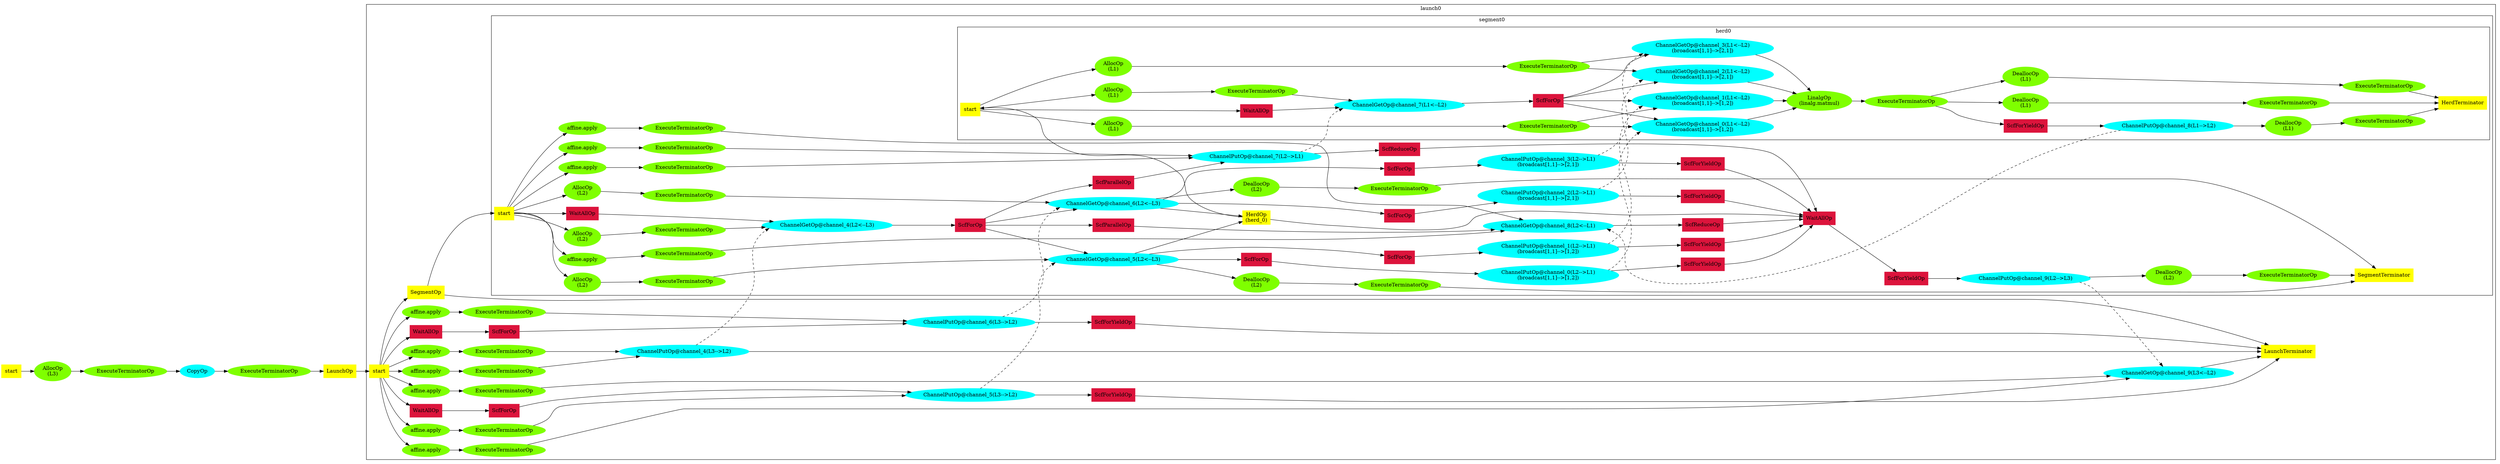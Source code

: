 digraph host {
graph [
rankdir=LR];
subgraph "" {
42[color=cyan, label="ChannelPutOp@channel_0(L2-->L1)
(broadcast[1,1]-->[1,2])", shape=oval, style=filled];
89[color=cyan, label="ChannelGetOp@channel_0(L1<--L2)
(broadcast[1,1]-->[1,2])", shape=oval, style=filled];
45[color=cyan, label="ChannelPutOp@channel_1(L2-->L1)
(broadcast[1,1]-->[1,2])", shape=oval, style=filled];
90[color=cyan, label="ChannelGetOp@channel_1(L1<--L2)
(broadcast[1,1]-->[1,2])", shape=oval, style=filled];
48[color=cyan, label="ChannelPutOp@channel_2(L2-->L1)
(broadcast[1,1]-->[2,1])", shape=oval, style=filled];
91[color=cyan, label="ChannelGetOp@channel_2(L1<--L2)
(broadcast[1,1]-->[2,1])", shape=oval, style=filled];
51[color=cyan, label="ChannelPutOp@channel_3(L2-->L1)
(broadcast[1,1]-->[2,1])", shape=oval, style=filled];
92[color=cyan, label="ChannelGetOp@channel_3(L1<--L2)
(broadcast[1,1]-->[2,1])", shape=oval, style=filled];
11[color=cyan, label="ChannelPutOp@channel_4(L3-->L2)
", shape=oval, style=filled];
35[color=cyan, label="ChannelGetOp@channel_4(L2<--L3)
", shape=oval, style=filled];
15[color=cyan, label="ChannelPutOp@channel_5(L3-->L2)
", shape=oval, style=filled];
40[color=cyan, label="ChannelGetOp@channel_5(L2<--L3)
", shape=oval, style=filled];
21[color=cyan, label="ChannelPutOp@channel_6(L3-->L2)
", shape=oval, style=filled];
41[color=cyan, label="ChannelGetOp@channel_6(L2<--L3)
", shape=oval, style=filled];
58[color=cyan, label="ChannelPutOp@channel_7(L2-->L1)
", shape=oval, style=filled];
84[color=cyan, label="ChannelGetOp@channel_7(L1<--L2)
", shape=oval, style=filled];
101[color=cyan, label="ChannelPutOp@channel_8(L1-->L2)
", shape=oval, style=filled];
65[color=cyan, label="ChannelGetOp@channel_8(L2<--L1)
", shape=oval, style=filled];
76[color=cyan, label="ChannelPutOp@channel_9(L2-->L3)
", shape=oval, style=filled];
28[color=cyan, label="ChannelGetOp@channel_9(L3<--L2)
", shape=oval, style=filled];
42 -> 89[style=dashed];
45 -> 90[style=dashed];
48 -> 91[style=dashed];
51 -> 92[style=dashed];
11 -> 35[style=dashed];
15 -> 40[style=dashed];
21 -> 41[style=dashed];
58 -> 84[style=dashed];
101 -> 65[style=dashed];
76 -> 28[style=dashed];
}
subgraph cluster1 {
graph [
label=launch0];
subgraph cluster2 {
graph [
label=segment0];
subgraph cluster3 {
graph [
label=herd0];
80[color=yellow, label="start
", shape=box, style=filled];
81[color=crimson, label="WaitAllOp
", shape=box, style=filled];
82[color=chartreuse, label="AllocOp
(L1)", shape=oval, style=filled];
83[color=chartreuse, label="ExecuteTerminatorOp
", shape=oval, style=filled];
85[color=chartreuse, label="AllocOp
(L1)", shape=oval, style=filled];
86[color=chartreuse, label="ExecuteTerminatorOp
", shape=oval, style=filled];
87[color=chartreuse, label="AllocOp
(L1)", shape=oval, style=filled];
88[color=chartreuse, label="ExecuteTerminatorOp
", shape=oval, style=filled];
93[color=chartreuse, label="LinalgOp
(linalg.matmul)", shape=oval, style=filled];
94[color=chartreuse, label="ExecuteTerminatorOp
", shape=oval, style=filled];
95[color=chartreuse, label="DeallocOp
(L1)", shape=oval, style=filled];
96[color=chartreuse, label="ExecuteTerminatorOp
", shape=oval, style=filled];
97[color=chartreuse, label="DeallocOp
(L1)", shape=oval, style=filled];
98[color=chartreuse, label="ExecuteTerminatorOp
", shape=oval, style=filled];
99[color=crimson, label="ScfForYieldOp
", shape=box, style=filled];
100[color=crimson, label="ScfForOp
", shape=box, style=filled];
102[color=chartreuse, label="DeallocOp
(L1)", shape=oval, style=filled];
103[color=chartreuse, label="ExecuteTerminatorOp
", shape=oval, style=filled];
104[color=yellow, label="HerdTerminator
", shape=box, style=filled];
80 -> 81;
80 -> 82;
80 -> 85;
80 -> 87;
81 -> 84;
82 -> 83;
83 -> 84;
84 -> 100;
85 -> 86;
86 -> 89;
86 -> 90;
87 -> 88;
88 -> 91;
88 -> 92;
89 -> 93;
90 -> 93;
91 -> 93;
92 -> 93;
93 -> 94;
94 -> 95;
94 -> 97;
94 -> 99;
95 -> 96;
96 -> 104;
97 -> 98;
98 -> 104;
99 -> 101;
100 -> 89;
100 -> 90;
100 -> 91;
100 -> 92;
101 -> 102;
102 -> 103;
103 -> 104;
}
31[color=yellow, label="start
", shape=box, style=filled];
32[color=crimson, label="WaitAllOp
", shape=box, style=filled];
33[color=chartreuse, label="AllocOp
(L2)", shape=oval, style=filled];
34[color=chartreuse, label="ExecuteTerminatorOp
", shape=oval, style=filled];
36[color=chartreuse, label="AllocOp
(L2)", shape=oval, style=filled];
37[color=chartreuse, label="ExecuteTerminatorOp
", shape=oval, style=filled];
38[color=chartreuse, label="AllocOp
(L2)", shape=oval, style=filled];
39[color=chartreuse, label="ExecuteTerminatorOp
", shape=oval, style=filled];
43[color=crimson, label="ScfForYieldOp
", shape=box, style=filled];
44[color=crimson, label="ScfForOp
", shape=box, style=filled];
46[color=crimson, label="ScfForYieldOp
", shape=box, style=filled];
47[color=crimson, label="ScfForOp
", shape=box, style=filled];
49[color=crimson, label="ScfForYieldOp
", shape=box, style=filled];
50[color=crimson, label="ScfForOp
", shape=box, style=filled];
52[color=crimson, label="ScfForYieldOp
", shape=box, style=filled];
53[color=crimson, label="ScfForOp
", shape=box, style=filled];
54[color=chartreuse, label="affine.apply
", shape=oval, style=filled];
55[color=chartreuse, label="ExecuteTerminatorOp
", shape=oval, style=filled];
56[color=chartreuse, label="affine.apply
", shape=oval, style=filled];
57[color=chartreuse, label="ExecuteTerminatorOp
", shape=oval, style=filled];
59[color=crimson, label="ScfReduceOp
", shape=box, style=filled];
60[color=crimson, label="ScfParallelOp
", shape=box, style=filled];
61[color=chartreuse, label="affine.apply
", shape=oval, style=filled];
62[color=chartreuse, label="ExecuteTerminatorOp
", shape=oval, style=filled];
63[color=chartreuse, label="affine.apply
", shape=oval, style=filled];
64[color=chartreuse, label="ExecuteTerminatorOp
", shape=oval, style=filled];
66[color=crimson, label="ScfReduceOp
", shape=box, style=filled];
67[color=crimson, label="ScfParallelOp
", shape=box, style=filled];
68[color=yellow, label="HerdOp
(herd_0)", shape=box, style=filled];
69[color=chartreuse, label="DeallocOp
(L2)", shape=oval, style=filled];
70[color=chartreuse, label="ExecuteTerminatorOp
", shape=oval, style=filled];
71[color=chartreuse, label="DeallocOp
(L2)", shape=oval, style=filled];
72[color=chartreuse, label="ExecuteTerminatorOp
", shape=oval, style=filled];
73[color=crimson, label="WaitAllOp
", shape=box, style=filled];
74[color=crimson, label="ScfForYieldOp
", shape=box, style=filled];
75[color=crimson, label="ScfForOp
", shape=box, style=filled];
77[color=chartreuse, label="DeallocOp
(L2)", shape=oval, style=filled];
78[color=chartreuse, label="ExecuteTerminatorOp
", shape=oval, style=filled];
79[color=yellow, label="SegmentTerminator
", shape=box, style=filled];
31 -> 32;
31 -> 33;
31 -> 36;
31 -> 38;
31 -> 54;
31 -> 56;
31 -> 61;
31 -> 63;
32 -> 35;
33 -> 34;
34 -> 35;
35 -> 75;
36 -> 37;
37 -> 40;
38 -> 39;
39 -> 41;
40 -> 44;
40 -> 47;
40 -> 68;
40 -> 69;
41 -> 50;
41 -> 53;
41 -> 68;
41 -> 71;
42 -> 43;
43 -> 73;
44 -> 42;
45 -> 46;
46 -> 73;
47 -> 45;
48 -> 49;
49 -> 73;
50 -> 48;
51 -> 52;
52 -> 73;
53 -> 51;
54 -> 55;
55 -> 58;
56 -> 57;
57 -> 58;
58 -> 59;
59 -> 73;
60 -> 58;
61 -> 62;
62 -> 65;
63 -> 64;
64 -> 65;
65 -> 66;
66 -> 73;
67 -> 65;
68 -> 73;
68 -> 80;
69 -> 70;
70 -> 79;
71 -> 72;
72 -> 79;
73 -> 74;
74 -> 76;
75 -> 40;
75 -> 41;
75 -> 60;
75 -> 67;
76 -> 77;
77 -> 78;
78 -> 79;
}
6[color=yellow, label="start
", shape=box, style=filled];
7[color=chartreuse, label="affine.apply
", shape=oval, style=filled];
8[color=chartreuse, label="ExecuteTerminatorOp
", shape=oval, style=filled];
9[color=chartreuse, label="affine.apply
", shape=oval, style=filled];
10[color=chartreuse, label="ExecuteTerminatorOp
", shape=oval, style=filled];
12[color=chartreuse, label="affine.apply
", shape=oval, style=filled];
13[color=chartreuse, label="ExecuteTerminatorOp
", shape=oval, style=filled];
14[color=crimson, label="WaitAllOp
", shape=box, style=filled];
16[color=crimson, label="ScfForYieldOp
", shape=box, style=filled];
17[color=crimson, label="ScfForOp
", shape=box, style=filled];
18[color=chartreuse, label="affine.apply
", shape=oval, style=filled];
19[color=chartreuse, label="ExecuteTerminatorOp
", shape=oval, style=filled];
20[color=crimson, label="WaitAllOp
", shape=box, style=filled];
22[color=crimson, label="ScfForYieldOp
", shape=box, style=filled];
23[color=crimson, label="ScfForOp
", shape=box, style=filled];
24[color=chartreuse, label="affine.apply
", shape=oval, style=filled];
25[color=chartreuse, label="ExecuteTerminatorOp
", shape=oval, style=filled];
26[color=chartreuse, label="affine.apply
", shape=oval, style=filled];
27[color=chartreuse, label="ExecuteTerminatorOp
", shape=oval, style=filled];
29[color=yellow, label="SegmentOp
", shape=box, style=filled];
30[color=yellow, label="LaunchTerminator
", shape=box, style=filled];
6 -> 7;
6 -> 9;
6 -> 12;
6 -> 14;
6 -> 18;
6 -> 20;
6 -> 24;
6 -> 26;
6 -> 29;
7 -> 8;
8 -> 11;
9 -> 10;
10 -> 11;
11 -> 30;
12 -> 13;
13 -> 15;
14 -> 17;
15 -> 16;
16 -> 30;
17 -> 15;
18 -> 19;
19 -> 21;
20 -> 23;
21 -> 22;
22 -> 30;
23 -> 21;
24 -> 25;
25 -> 28;
26 -> 27;
27 -> 28;
28 -> 30;
29 -> 30;
29 -> 31;
}
0[color=yellow, label="start
", shape=box, style=filled];
1[color=chartreuse, label="AllocOp
(L3)", shape=oval, style=filled];
2[color=chartreuse, label="ExecuteTerminatorOp
", shape=oval, style=filled];
3[color=cyan, label="CopyOp
", shape=oval, style=filled];
4[color=chartreuse, label="ExecuteTerminatorOp
", shape=oval, style=filled];
5[color=yellow, label="LaunchOp
", shape=box, style=filled];
0 -> 1;
1 -> 2;
2 -> 3;
3 -> 4;
4 -> 5;
5 -> 6;
}
